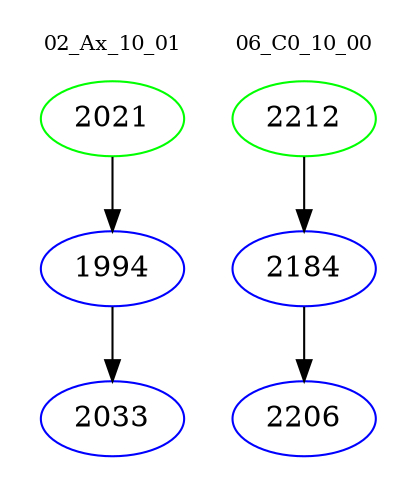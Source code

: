 digraph{
subgraph cluster_0 {
color = white
label = "02_Ax_10_01";
fontsize=10;
T0_2021 [label="2021", color="green"]
T0_2021 -> T0_1994 [color="black"]
T0_1994 [label="1994", color="blue"]
T0_1994 -> T0_2033 [color="black"]
T0_2033 [label="2033", color="blue"]
}
subgraph cluster_1 {
color = white
label = "06_C0_10_00";
fontsize=10;
T1_2212 [label="2212", color="green"]
T1_2212 -> T1_2184 [color="black"]
T1_2184 [label="2184", color="blue"]
T1_2184 -> T1_2206 [color="black"]
T1_2206 [label="2206", color="blue"]
}
}
